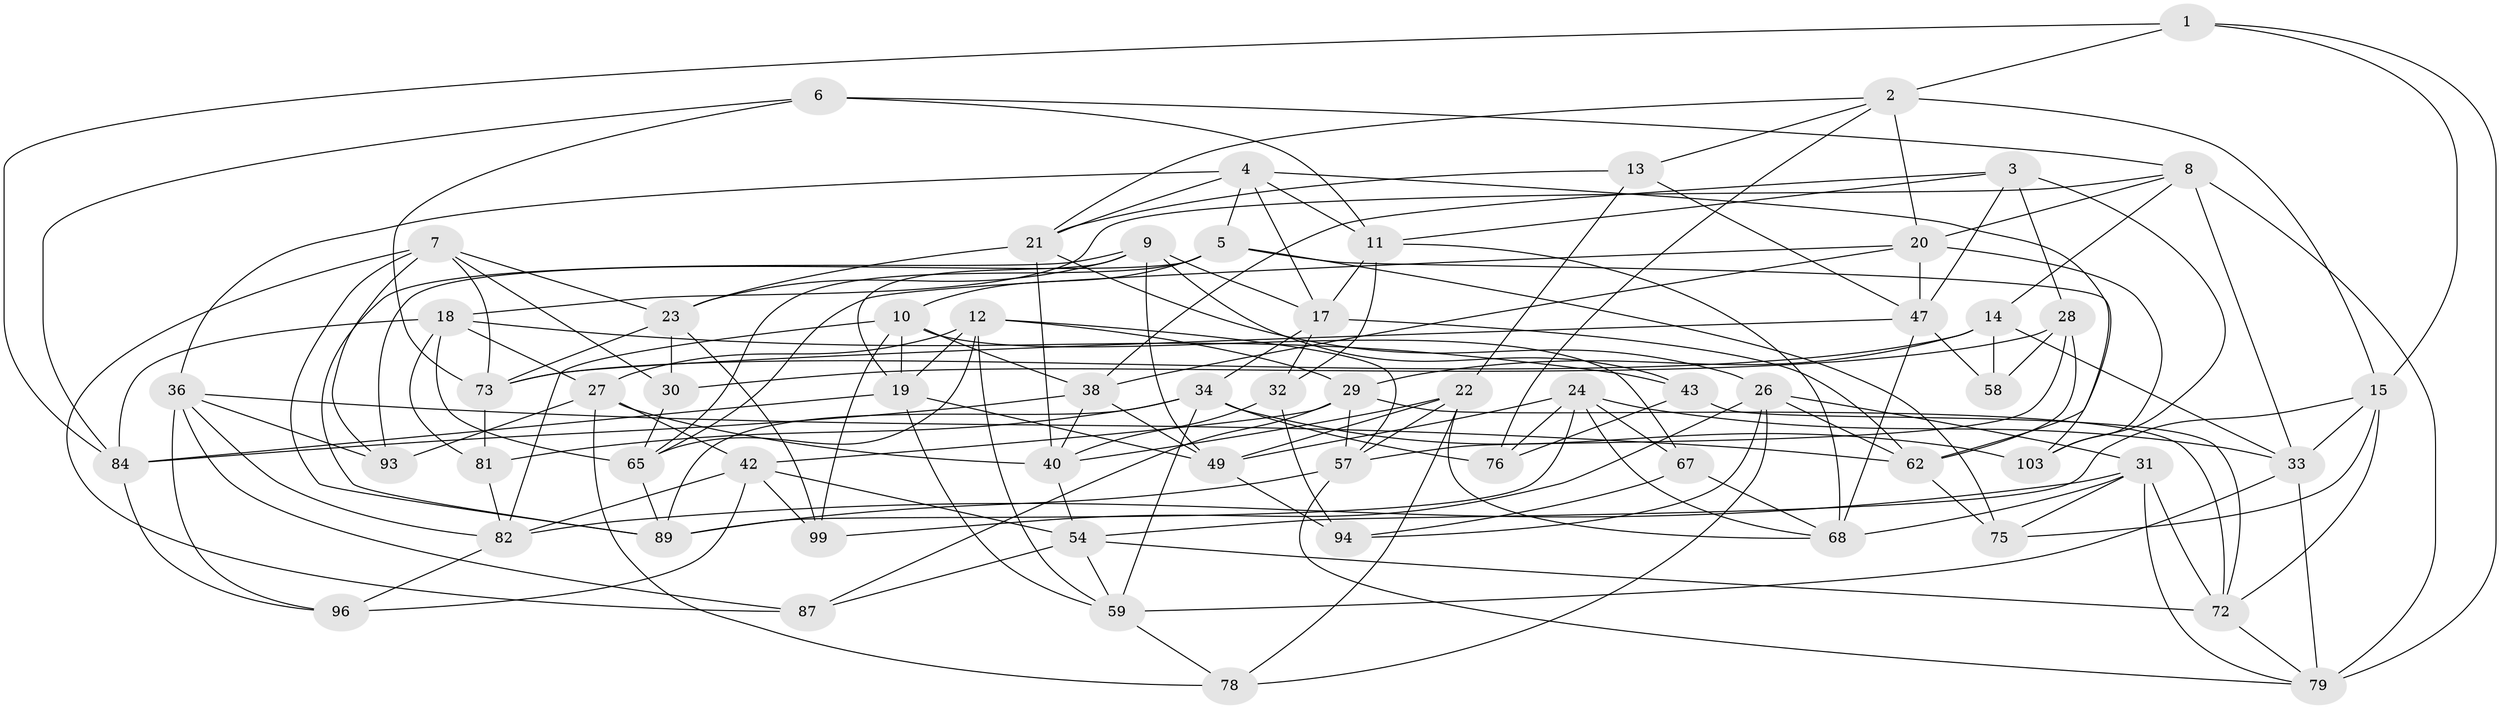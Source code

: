 // Generated by graph-tools (version 1.1) at 2025/24/03/03/25 07:24:25]
// undirected, 63 vertices, 169 edges
graph export_dot {
graph [start="1"]
  node [color=gray90,style=filled];
  1;
  2 [super="+35"];
  3 [super="+39"];
  4 [super="+16"];
  5 [super="+102"];
  6;
  7 [super="+70"];
  8 [super="+52"];
  9 [super="+25"];
  10 [super="+95"];
  11 [super="+104"];
  12 [super="+88"];
  13;
  14 [super="+71"];
  15 [super="+51"];
  17 [super="+108"];
  18 [super="+66"];
  19 [super="+106"];
  20 [super="+48"];
  21 [super="+77"];
  22 [super="+80"];
  23 [super="+61"];
  24 [super="+50"];
  26 [super="+55"];
  27 [super="+41"];
  28 [super="+44"];
  29 [super="+90"];
  30;
  31 [super="+64"];
  32;
  33 [super="+37"];
  34 [super="+56"];
  36 [super="+69"];
  38 [super="+45"];
  40 [super="+53"];
  42 [super="+46"];
  43;
  47 [super="+60"];
  49 [super="+92"];
  54 [super="+83"];
  57 [super="+63"];
  58;
  59 [super="+101"];
  62 [super="+107"];
  65 [super="+86"];
  67;
  68 [super="+91"];
  72 [super="+97"];
  73 [super="+74"];
  75;
  76;
  78;
  79 [super="+100"];
  81;
  82 [super="+85"];
  84 [super="+98"];
  87;
  89 [super="+105"];
  93;
  94;
  96;
  99;
  103;
  1 -- 79;
  1 -- 2;
  1 -- 15;
  1 -- 84;
  2 -- 21;
  2 -- 76;
  2 -- 13;
  2 -- 20;
  2 -- 15;
  3 -- 28 [weight=2];
  3 -- 38;
  3 -- 11;
  3 -- 103;
  3 -- 47;
  4 -- 36;
  4 -- 21;
  4 -- 17;
  4 -- 11;
  4 -- 5;
  4 -- 62;
  5 -- 93;
  5 -- 75;
  5 -- 103;
  5 -- 10;
  5 -- 65;
  6 -- 11;
  6 -- 84;
  6 -- 8;
  6 -- 73;
  7 -- 87;
  7 -- 30;
  7 -- 93;
  7 -- 73;
  7 -- 23;
  7 -- 89;
  8 -- 79;
  8 -- 20;
  8 -- 18;
  8 -- 14;
  8 -- 33;
  9 -- 19;
  9 -- 43;
  9 -- 17;
  9 -- 89;
  9 -- 49;
  9 -- 23;
  10 -- 67;
  10 -- 99;
  10 -- 19;
  10 -- 38;
  10 -- 82;
  11 -- 68;
  11 -- 17;
  11 -- 32;
  12 -- 65;
  12 -- 27;
  12 -- 59;
  12 -- 19;
  12 -- 29;
  12 -- 57;
  13 -- 47;
  13 -- 22;
  13 -- 21;
  14 -- 58 [weight=2];
  14 -- 73;
  14 -- 33;
  14 -- 29;
  15 -- 33;
  15 -- 72;
  15 -- 75;
  15 -- 54;
  17 -- 34;
  17 -- 32;
  17 -- 62;
  18 -- 81;
  18 -- 43;
  18 -- 65;
  18 -- 27;
  18 -- 84;
  19 -- 49;
  19 -- 59;
  19 -- 84;
  20 -- 65;
  20 -- 38;
  20 -- 103;
  20 -- 47;
  21 -- 40;
  21 -- 26;
  21 -- 23;
  22 -- 78;
  22 -- 49;
  22 -- 40;
  22 -- 57;
  22 -- 68;
  23 -- 73;
  23 -- 99;
  23 -- 30;
  24 -- 68;
  24 -- 89;
  24 -- 33;
  24 -- 67;
  24 -- 76;
  24 -- 49;
  26 -- 94;
  26 -- 78;
  26 -- 99;
  26 -- 31;
  26 -- 62;
  27 -- 78;
  27 -- 40;
  27 -- 42;
  27 -- 93;
  28 -- 57;
  28 -- 58;
  28 -- 30;
  28 -- 62;
  29 -- 57;
  29 -- 42;
  29 -- 72;
  29 -- 87;
  30 -- 65;
  31 -- 79;
  31 -- 75;
  31 -- 72;
  31 -- 68;
  31 -- 82;
  32 -- 94;
  32 -- 40;
  33 -- 59;
  33 -- 79;
  34 -- 76;
  34 -- 81;
  34 -- 89;
  34 -- 59;
  34 -- 103;
  36 -- 96;
  36 -- 87;
  36 -- 82;
  36 -- 93;
  36 -- 62;
  38 -- 84;
  38 -- 40;
  38 -- 49;
  40 -- 54;
  42 -- 54;
  42 -- 96;
  42 -- 99;
  42 -- 82;
  43 -- 76;
  43 -- 72;
  47 -- 73;
  47 -- 58;
  47 -- 68;
  49 -- 94;
  54 -- 72;
  54 -- 59;
  54 -- 87;
  57 -- 89;
  57 -- 79;
  59 -- 78;
  62 -- 75;
  65 -- 89;
  67 -- 94;
  67 -- 68;
  72 -- 79;
  73 -- 81;
  81 -- 82;
  82 -- 96;
  84 -- 96;
}
